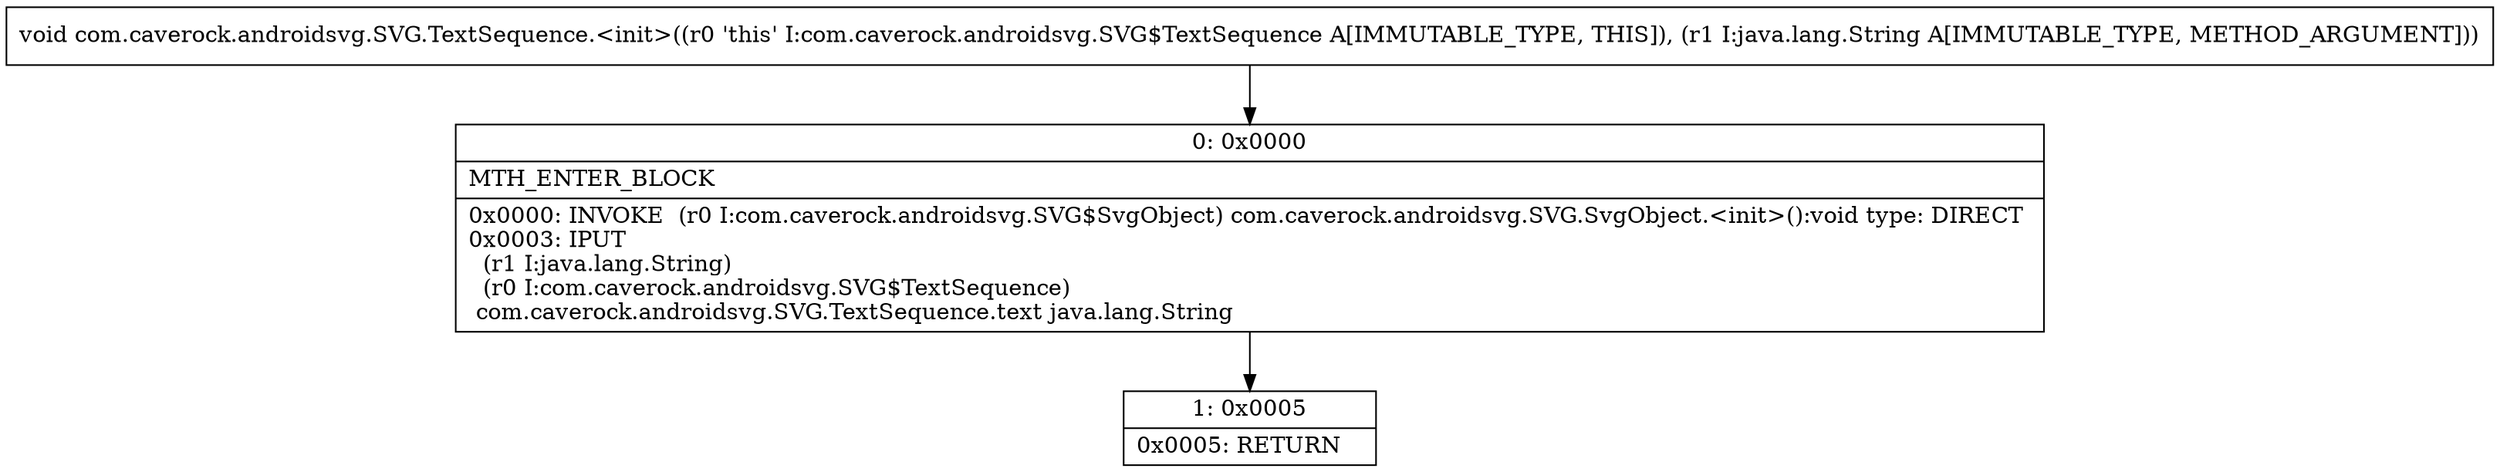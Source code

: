 digraph "CFG forcom.caverock.androidsvg.SVG.TextSequence.\<init\>(Ljava\/lang\/String;)V" {
Node_0 [shape=record,label="{0\:\ 0x0000|MTH_ENTER_BLOCK\l|0x0000: INVOKE  (r0 I:com.caverock.androidsvg.SVG$SvgObject) com.caverock.androidsvg.SVG.SvgObject.\<init\>():void type: DIRECT \l0x0003: IPUT  \l  (r1 I:java.lang.String)\l  (r0 I:com.caverock.androidsvg.SVG$TextSequence)\l com.caverock.androidsvg.SVG.TextSequence.text java.lang.String \l}"];
Node_1 [shape=record,label="{1\:\ 0x0005|0x0005: RETURN   \l}"];
MethodNode[shape=record,label="{void com.caverock.androidsvg.SVG.TextSequence.\<init\>((r0 'this' I:com.caverock.androidsvg.SVG$TextSequence A[IMMUTABLE_TYPE, THIS]), (r1 I:java.lang.String A[IMMUTABLE_TYPE, METHOD_ARGUMENT])) }"];
MethodNode -> Node_0;
Node_0 -> Node_1;
}

